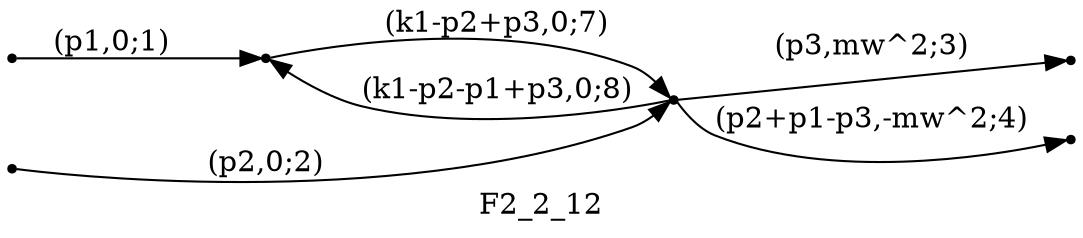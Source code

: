 digraph F2_2_12 {
  label="F2_2_12";
  rankdir="LR";
  subgraph edges {
    -1 -> 2 [label="(p1,0;1)"];
    -2 -> 1 [label="(p2,0;2)"];
    1 -> -3 [label="(p3,mw^2;3)"];
    1 -> -4 [label="(p2+p1-p3,-mw^2;4)"];
    2 -> 1 [label="(k1-p2+p3,0;7)"];
    1 -> 2 [label="(k1-p2-p1+p3,0;8)"];
  }
  subgraph incoming { rank="source"; -1; -2; }
  subgraph outgoing { rank="sink"; -3; -4; }
-4 [shape=point];
-3 [shape=point];
-2 [shape=point];
-1 [shape=point];
1 [shape=point];
2 [shape=point];
}

